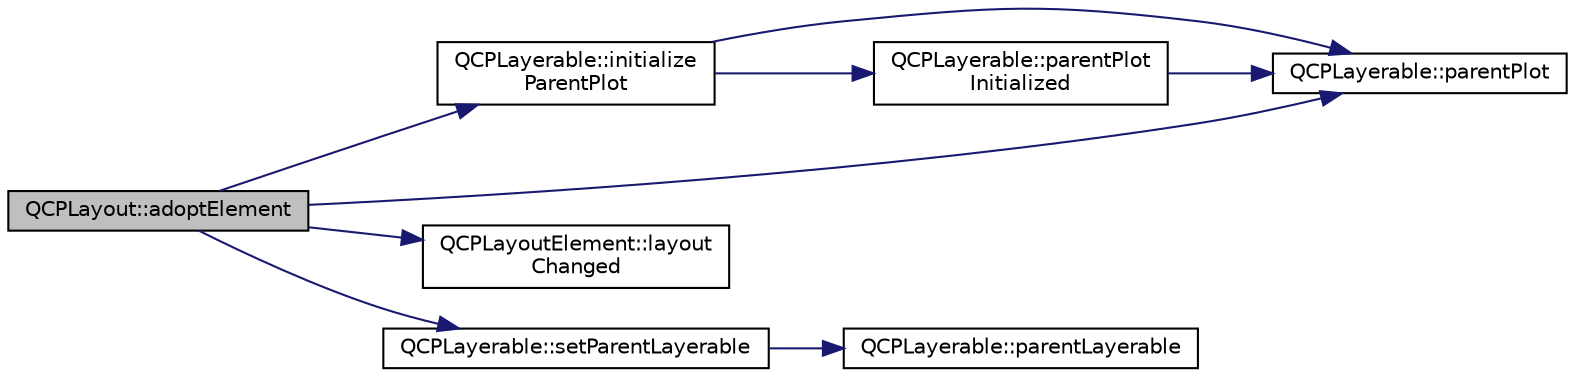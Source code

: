 digraph "QCPLayout::adoptElement"
{
 // LATEX_PDF_SIZE
  edge [fontname="Helvetica",fontsize="10",labelfontname="Helvetica",labelfontsize="10"];
  node [fontname="Helvetica",fontsize="10",shape=record];
  rankdir="LR";
  Node1 [label="QCPLayout::adoptElement",height=0.2,width=0.4,color="black", fillcolor="grey75", style="filled", fontcolor="black",tooltip=" "];
  Node1 -> Node2 [color="midnightblue",fontsize="10",style="solid",fontname="Helvetica"];
  Node2 [label="QCPLayerable::initialize\lParentPlot",height=0.2,width=0.4,color="black", fillcolor="white", style="filled",URL="$classQCPLayerable.html#a8cbe5a0c9a5674249982f5ca5f8e02bc",tooltip=" "];
  Node2 -> Node3 [color="midnightblue",fontsize="10",style="solid",fontname="Helvetica"];
  Node3 [label="QCPLayerable::parentPlot",height=0.2,width=0.4,color="black", fillcolor="white", style="filled",URL="$classQCPLayerable.html#a473edb813a4c1929d6b6a8fe3ff3faf7",tooltip=" "];
  Node2 -> Node4 [color="midnightblue",fontsize="10",style="solid",fontname="Helvetica"];
  Node4 [label="QCPLayerable::parentPlot\lInitialized",height=0.2,width=0.4,color="black", fillcolor="white", style="filled",URL="$classQCPLayerable.html#ab20b7dbd8e0249ed61adb9622c427382",tooltip=" "];
  Node4 -> Node3 [color="midnightblue",fontsize="10",style="solid",fontname="Helvetica"];
  Node1 -> Node5 [color="midnightblue",fontsize="10",style="solid",fontname="Helvetica"];
  Node5 [label="QCPLayoutElement::layout\lChanged",height=0.2,width=0.4,color="black", fillcolor="white", style="filled",URL="$classQCPLayoutElement.html#a765f041a73af0c2de41b41a5a03e31a4",tooltip=" "];
  Node1 -> Node3 [color="midnightblue",fontsize="10",style="solid",fontname="Helvetica"];
  Node1 -> Node6 [color="midnightblue",fontsize="10",style="solid",fontname="Helvetica"];
  Node6 [label="QCPLayerable::setParentLayerable",height=0.2,width=0.4,color="black", fillcolor="white", style="filled",URL="$classQCPLayerable.html#aa23c893671f1f6744ac235cf2204cf3a",tooltip=" "];
  Node6 -> Node7 [color="midnightblue",fontsize="10",style="solid",fontname="Helvetica"];
  Node7 [label="QCPLayerable::parentLayerable",height=0.2,width=0.4,color="black", fillcolor="white", style="filled",URL="$classQCPLayerable.html#aa78b7e644d2c519e1a9a6f2ac5fcd858",tooltip=" "];
}
